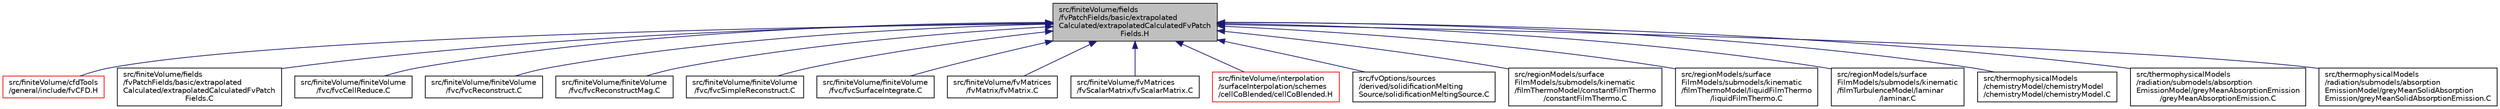 digraph "src/finiteVolume/fields/fvPatchFields/basic/extrapolatedCalculated/extrapolatedCalculatedFvPatchFields.H"
{
  bgcolor="transparent";
  edge [fontname="Helvetica",fontsize="10",labelfontname="Helvetica",labelfontsize="10"];
  node [fontname="Helvetica",fontsize="10",shape=record];
  Node206 [label="src/finiteVolume/fields\l/fvPatchFields/basic/extrapolated\lCalculated/extrapolatedCalculatedFvPatch\lFields.H",height=0.2,width=0.4,color="black", fillcolor="grey75", style="filled", fontcolor="black"];
  Node206 -> Node207 [dir="back",color="midnightblue",fontsize="10",style="solid",fontname="Helvetica"];
  Node207 [label="src/finiteVolume/cfdTools\l/general/include/fvCFD.H",height=0.2,width=0.4,color="red",URL="$a01328.html"];
  Node206 -> Node212 [dir="back",color="midnightblue",fontsize="10",style="solid",fontname="Helvetica"];
  Node212 [label="src/finiteVolume/fields\l/fvPatchFields/basic/extrapolated\lCalculated/extrapolatedCalculatedFvPatch\lFields.C",height=0.2,width=0.4,color="black",URL="$a01586.html"];
  Node206 -> Node213 [dir="back",color="midnightblue",fontsize="10",style="solid",fontname="Helvetica"];
  Node213 [label="src/finiteVolume/finiteVolume\l/fvc/fvcCellReduce.C",height=0.2,width=0.4,color="black",URL="$a03101.html"];
  Node206 -> Node214 [dir="back",color="midnightblue",fontsize="10",style="solid",fontname="Helvetica"];
  Node214 [label="src/finiteVolume/finiteVolume\l/fvc/fvcReconstruct.C",height=0.2,width=0.4,color="black",URL="$a03170.html"];
  Node206 -> Node215 [dir="back",color="midnightblue",fontsize="10",style="solid",fontname="Helvetica"];
  Node215 [label="src/finiteVolume/finiteVolume\l/fvc/fvcReconstructMag.C",height=0.2,width=0.4,color="black",URL="$a03176.html"];
  Node206 -> Node216 [dir="back",color="midnightblue",fontsize="10",style="solid",fontname="Helvetica"];
  Node216 [label="src/finiteVolume/finiteVolume\l/fvc/fvcSimpleReconstruct.C",height=0.2,width=0.4,color="black",URL="$a03179.html"];
  Node206 -> Node217 [dir="back",color="midnightblue",fontsize="10",style="solid",fontname="Helvetica"];
  Node217 [label="src/finiteVolume/finiteVolume\l/fvc/fvcSurfaceIntegrate.C",height=0.2,width=0.4,color="black",URL="$a03212.html"];
  Node206 -> Node218 [dir="back",color="midnightblue",fontsize="10",style="solid",fontname="Helvetica"];
  Node218 [label="src/finiteVolume/fvMatrices\l/fvMatrix/fvMatrix.C",height=0.2,width=0.4,color="black",URL="$a03464.html"];
  Node206 -> Node219 [dir="back",color="midnightblue",fontsize="10",style="solid",fontname="Helvetica"];
  Node219 [label="src/finiteVolume/fvMatrices\l/fvScalarMatrix/fvScalarMatrix.C",height=0.2,width=0.4,color="black",URL="$a03473.html"];
  Node206 -> Node220 [dir="back",color="midnightblue",fontsize="10",style="solid",fontname="Helvetica"];
  Node220 [label="src/finiteVolume/interpolation\l/surfaceInterpolation/schemes\l/cellCoBlended/cellCoBlended.H",height=0.2,width=0.4,color="red",URL="$a04301.html"];
  Node206 -> Node222 [dir="back",color="midnightblue",fontsize="10",style="solid",fontname="Helvetica"];
  Node222 [label="src/fvOptions/sources\l/derived/solidificationMelting\lSource/solidificationMeltingSource.C",height=0.2,width=0.4,color="black",URL="$a05405.html"];
  Node206 -> Node223 [dir="back",color="midnightblue",fontsize="10",style="solid",fontname="Helvetica"];
  Node223 [label="src/regionModels/surface\lFilmModels/submodels/kinematic\l/filmThermoModel/constantFilmThermo\l/constantFilmThermo.C",height=0.2,width=0.4,color="black",URL="$a14240.html"];
  Node206 -> Node224 [dir="back",color="midnightblue",fontsize="10",style="solid",fontname="Helvetica"];
  Node224 [label="src/regionModels/surface\lFilmModels/submodels/kinematic\l/filmThermoModel/liquidFilmThermo\l/liquidFilmThermo.C",height=0.2,width=0.4,color="black",URL="$a14255.html"];
  Node206 -> Node225 [dir="back",color="midnightblue",fontsize="10",style="solid",fontname="Helvetica"];
  Node225 [label="src/regionModels/surface\lFilmModels/submodels/kinematic\l/filmTurbulenceModel/laminar\l/laminar.C",height=0.2,width=0.4,color="black",URL="$a41495.html"];
  Node206 -> Node226 [dir="back",color="midnightblue",fontsize="10",style="solid",fontname="Helvetica"];
  Node226 [label="src/thermophysicalModels\l/chemistryModel/chemistryModel\l/chemistryModel/chemistryModel.C",height=0.2,width=0.4,color="black",URL="$a15803.html"];
  Node206 -> Node227 [dir="back",color="midnightblue",fontsize="10",style="solid",fontname="Helvetica"];
  Node227 [label="src/thermophysicalModels\l/radiation/submodels/absorption\lEmissionModel/greyMeanAbsorptionEmission\l/greyMeanAbsorptionEmission.C",height=0.2,width=0.4,color="black",URL="$a16475.html"];
  Node206 -> Node228 [dir="back",color="midnightblue",fontsize="10",style="solid",fontname="Helvetica"];
  Node228 [label="src/thermophysicalModels\l/radiation/submodels/absorption\lEmissionModel/greyMeanSolidAbsorption\lEmission/greyMeanSolidAbsorptionEmission.C",height=0.2,width=0.4,color="black",URL="$a16481.html"];
}
